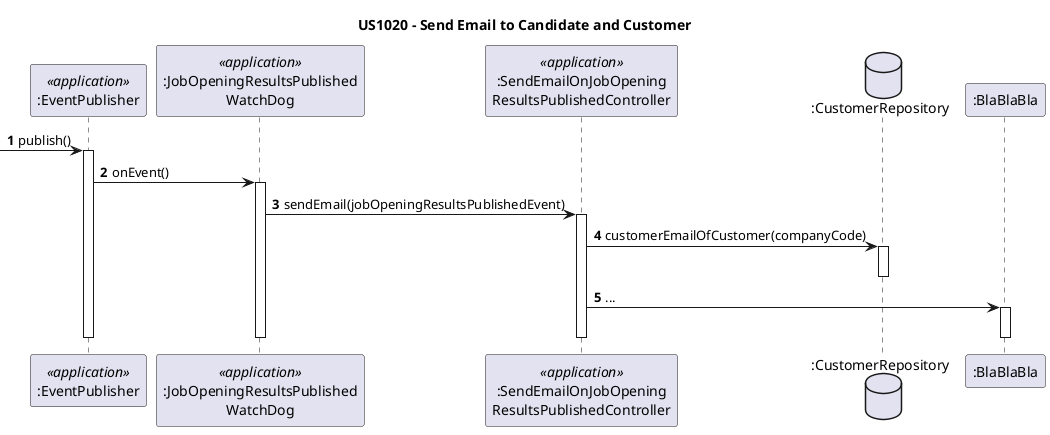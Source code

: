 @startuml
autonumber

title US1020 - Send Email to Candidate and Customer


participant ":EventPublisher" as EP <<application>>
participant ":JobOpeningResultsPublished\nWatchDog" as WD <<application>>
participant ":SendEmailOnJobOpening\nResultsPublishedController" as CTRL_EVENT <<application>>
database ":CustomerRepository" as C_REPO
participant ":BlaBlaBla" as ENTITY


 -> EP : publish()
activate EP

EP -> WD: onEvent()
activate WD

WD -> CTRL_EVENT: sendEmail(jobOpeningResultsPublishedEvent)
activate CTRL_EVENT

CTRL_EVENT -> C_REPO: customerEmailOfCustomer(companyCode)
activate C_REPO
deactivate C_REPO




CTRL_EVENT -> ENTITY: ...
activate ENTITY


deactivate ENTITY

deactivate WD
deactivate EP
deactivate CTRL_EVENT
'deactivate EMS


@enduml


